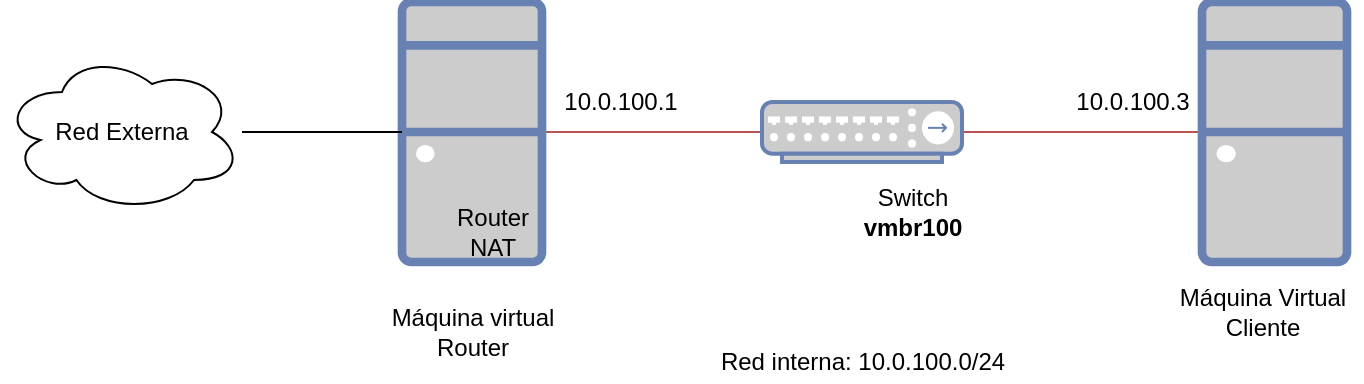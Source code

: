 <mxfile version="16.2.7" type="device"><diagram id="k4pNC1rw3EwO7Iqltvwy" name="Page-1"><mxGraphModel dx="1422" dy="730" grid="1" gridSize="10" guides="1" tooltips="1" connect="1" arrows="1" fold="1" page="1" pageScale="1" pageWidth="827" pageHeight="1169" math="0" shadow="0"><root><mxCell id="0"/><mxCell id="1" parent="0"/><mxCell id="_etOdeRrxOBRMlxFL1JE-17" value="" style="edgeStyle=none;rounded=0;orthogonalLoop=1;jettySize=auto;html=1;endArrow=none;endFill=0;fillColor=#f8cecc;strokeColor=#b85450;" parent="1" source="_etOdeRrxOBRMlxFL1JE-11" target="_etOdeRrxOBRMlxFL1JE-12" edge="1"><mxGeometry relative="1" as="geometry"/></mxCell><mxCell id="_etOdeRrxOBRMlxFL1JE-11" value="" style="fontColor=#0066CC;verticalAlign=top;verticalLabelPosition=bottom;labelPosition=center;align=center;html=1;outlineConnect=0;fillColor=#CCCCCC;strokeColor=#6881B3;gradientColor=none;gradientDirection=north;strokeWidth=2;shape=mxgraph.networks.desktop_pc;" parent="1" vertex="1"><mxGeometry x="270" y="260" width="70" height="130" as="geometry"/></mxCell><mxCell id="_etOdeRrxOBRMlxFL1JE-15" value="" style="edgeStyle=none;rounded=0;orthogonalLoop=1;jettySize=auto;html=1;endArrow=none;endFill=0;fillColor=#f8cecc;strokeColor=#b85450;" parent="1" source="_etOdeRrxOBRMlxFL1JE-9" target="_etOdeRrxOBRMlxFL1JE-12" edge="1"><mxGeometry relative="1" as="geometry"/></mxCell><mxCell id="_etOdeRrxOBRMlxFL1JE-9" value="" style="fontColor=#0066CC;verticalAlign=top;verticalLabelPosition=bottom;labelPosition=center;align=center;html=1;outlineConnect=0;fillColor=#CCCCCC;strokeColor=#6881B3;gradientColor=none;gradientDirection=north;strokeWidth=2;shape=mxgraph.networks.desktop_pc;" parent="1" vertex="1"><mxGeometry x="670" y="260" width="72.5" height="130" as="geometry"/></mxCell><mxCell id="_etOdeRrxOBRMlxFL1JE-12" value="" style="fontColor=#0066CC;verticalAlign=top;verticalLabelPosition=bottom;labelPosition=center;align=center;html=1;outlineConnect=0;fillColor=#CCCCCC;strokeColor=#6881B3;gradientColor=none;gradientDirection=north;strokeWidth=2;shape=mxgraph.networks.hub;" parent="1" vertex="1"><mxGeometry x="450" y="310" width="100" height="30" as="geometry"/></mxCell><mxCell id="_etOdeRrxOBRMlxFL1JE-18" value="&lt;div&gt;Máquina Virtual&lt;/div&gt;&lt;div&gt;Cliente&lt;br&gt;&lt;/div&gt;" style="text;html=1;resizable=0;autosize=1;align=center;verticalAlign=middle;points=[];fillColor=none;strokeColor=none;rounded=0;" parent="1" vertex="1"><mxGeometry x="650" y="400" width="100" height="30" as="geometry"/></mxCell><mxCell id="_etOdeRrxOBRMlxFL1JE-20" value="&lt;div&gt;Switch&lt;/div&gt;&lt;div&gt;&lt;b&gt;vmbr100&lt;/b&gt;&lt;/div&gt;" style="text;html=1;resizable=0;autosize=1;align=center;verticalAlign=middle;points=[];fillColor=none;strokeColor=none;rounded=0;" parent="1" vertex="1"><mxGeometry x="490" y="350" width="70" height="30" as="geometry"/></mxCell><mxCell id="_etOdeRrxOBRMlxFL1JE-22" value="&lt;div&gt;Máquina virtual&lt;/div&gt;&lt;div&gt;Router&lt;/div&gt;" style="text;html=1;resizable=0;autosize=1;align=center;verticalAlign=middle;points=[];fillColor=none;strokeColor=none;rounded=0;" parent="1" vertex="1"><mxGeometry x="255" y="410" width="100" height="30" as="geometry"/></mxCell><mxCell id="bHcp2jQSq-TbjG90vaOb-3" value="" style="edgeStyle=orthogonalEdgeStyle;rounded=0;orthogonalLoop=1;jettySize=auto;html=1;endArrow=none;endFill=0;" parent="1" source="bHcp2jQSq-TbjG90vaOb-1" target="_etOdeRrxOBRMlxFL1JE-11" edge="1"><mxGeometry relative="1" as="geometry"><mxPoint x="230" y="340" as="targetPoint"/></mxGeometry></mxCell><mxCell id="bHcp2jQSq-TbjG90vaOb-1" value="Red Externa" style="ellipse;shape=cloud;whiteSpace=wrap;html=1;" parent="1" vertex="1"><mxGeometry x="70" y="285" width="120" height="80" as="geometry"/></mxCell><mxCell id="bHcp2jQSq-TbjG90vaOb-8" value="&lt;div&gt;Router&lt;/div&gt;&lt;div&gt;NAT&lt;br&gt;&lt;/div&gt;" style="text;html=1;resizable=0;autosize=1;align=center;verticalAlign=middle;points=[];fillColor=none;strokeColor=none;rounded=0;" parent="1" vertex="1"><mxGeometry x="290" y="360" width="50" height="30" as="geometry"/></mxCell><mxCell id="wxwDlRDCs58UiDTLgIZZ-1" value="Red interna: 10.0.100.0/24" style="text;html=1;resizable=0;autosize=1;align=center;verticalAlign=middle;points=[];fillColor=none;strokeColor=none;rounded=0;" vertex="1" parent="1"><mxGeometry x="420" y="430" width="160" height="20" as="geometry"/></mxCell><mxCell id="wxwDlRDCs58UiDTLgIZZ-2" value="10.0.100.1" style="text;html=1;resizable=0;autosize=1;align=center;verticalAlign=middle;points=[];fillColor=none;strokeColor=none;rounded=0;" vertex="1" parent="1"><mxGeometry x="344" y="300" width="70" height="20" as="geometry"/></mxCell><mxCell id="wxwDlRDCs58UiDTLgIZZ-3" value="10.0.100.3" style="text;html=1;resizable=0;autosize=1;align=center;verticalAlign=middle;points=[];fillColor=none;strokeColor=none;rounded=0;" vertex="1" parent="1"><mxGeometry x="600" y="300" width="70" height="20" as="geometry"/></mxCell></root></mxGraphModel></diagram></mxfile>